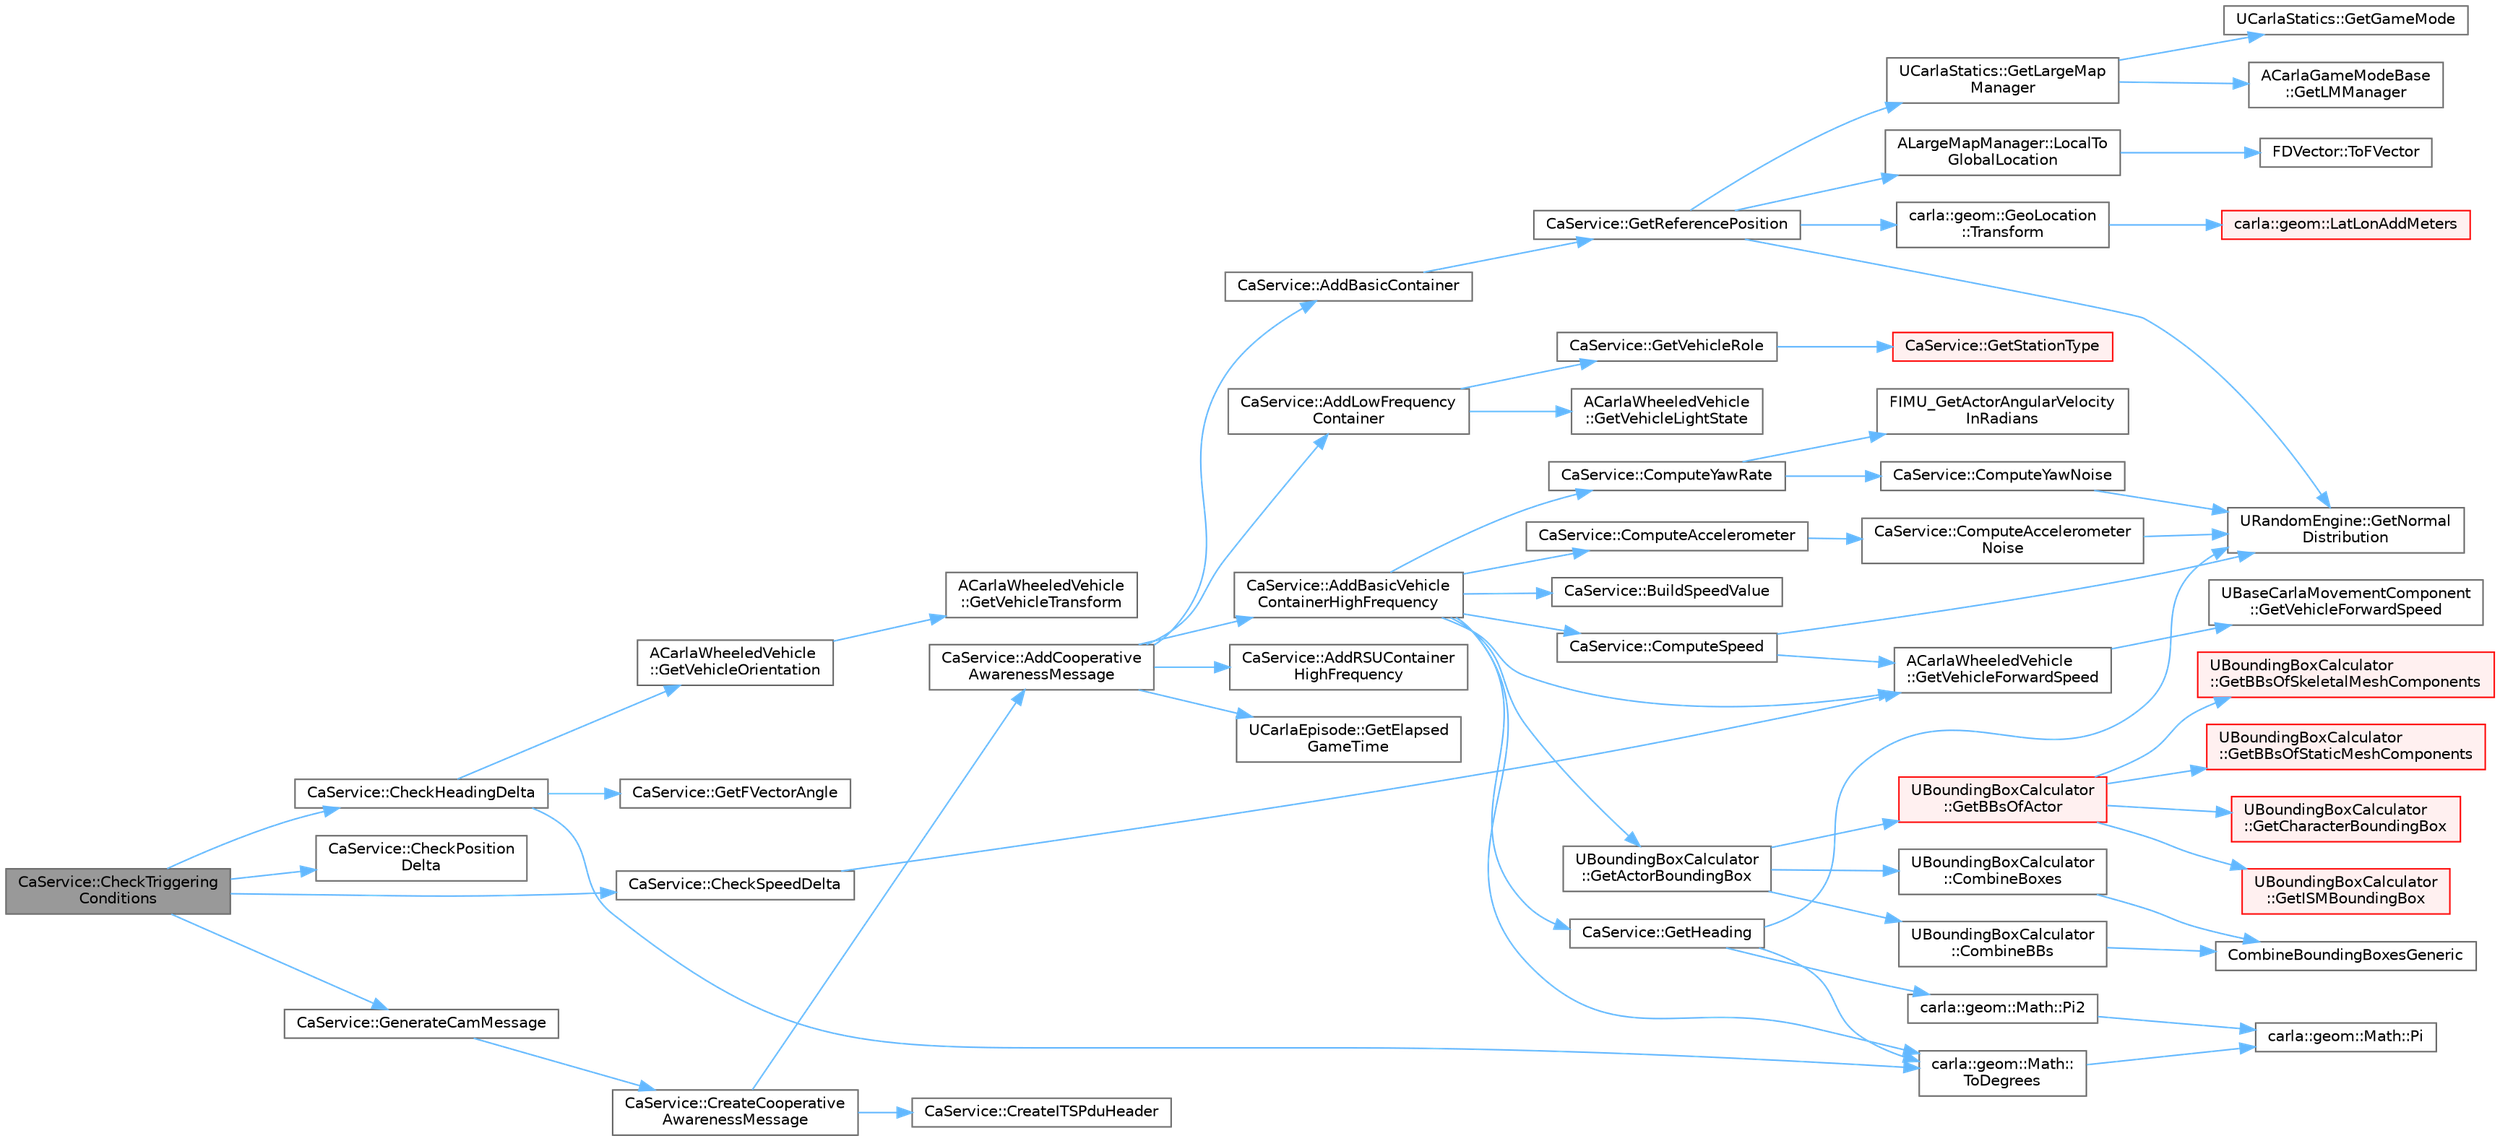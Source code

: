 digraph "CaService::CheckTriggeringConditions"
{
 // INTERACTIVE_SVG=YES
 // LATEX_PDF_SIZE
  bgcolor="transparent";
  edge [fontname=Helvetica,fontsize=10,labelfontname=Helvetica,labelfontsize=10];
  node [fontname=Helvetica,fontsize=10,shape=box,height=0.2,width=0.4];
  rankdir="LR";
  Node1 [id="Node000001",label="CaService::CheckTriggering\lConditions",height=0.2,width=0.4,color="gray40", fillcolor="grey60", style="filled", fontcolor="black",tooltip=" "];
  Node1 -> Node2 [id="edge1_Node000001_Node000002",color="steelblue1",style="solid",tooltip=" "];
  Node2 [id="Node000002",label="CaService::CheckHeadingDelta",height=0.2,width=0.4,color="grey40", fillcolor="white", style="filled",URL="$dc/d72/classCaService.html#a6ae189d50c8f10aa9272be9b2cada168",tooltip=" "];
  Node2 -> Node3 [id="edge2_Node000002_Node000003",color="steelblue1",style="solid",tooltip=" "];
  Node3 [id="Node000003",label="CaService::GetFVectorAngle",height=0.2,width=0.4,color="grey40", fillcolor="white", style="filled",URL="$dc/d72/classCaService.html#ae308df1a909d05f20455e667d69cc681",tooltip=" "];
  Node2 -> Node4 [id="edge3_Node000002_Node000004",color="steelblue1",style="solid",tooltip=" "];
  Node4 [id="Node000004",label="ACarlaWheeledVehicle\l::GetVehicleOrientation",height=0.2,width=0.4,color="grey40", fillcolor="white", style="filled",URL="$d5/d70/classACarlaWheeledVehicle.html#a3c55a38c53cbd12284876b3dd5ea9970",tooltip="Orientation vector of the vehicle, pointing forward."];
  Node4 -> Node5 [id="edge4_Node000004_Node000005",color="steelblue1",style="solid",tooltip=" "];
  Node5 [id="Node000005",label="ACarlaWheeledVehicle\l::GetVehicleTransform",height=0.2,width=0.4,color="grey40", fillcolor="white", style="filled",URL="$d5/d70/classACarlaWheeledVehicle.html#aa66156a46d350ca7b5c115eee3a2101e",tooltip="Transform of the vehicle."];
  Node2 -> Node6 [id="edge5_Node000002_Node000006",color="steelblue1",style="solid",tooltip=" "];
  Node6 [id="Node000006",label="carla::geom::Math::\lToDegrees",height=0.2,width=0.4,color="grey40", fillcolor="white", style="filled",URL="$d0/dea/classcarla_1_1geom_1_1Math.html#ae1dc5ac48cfeb15fc66176a644bcf122",tooltip=" "];
  Node6 -> Node7 [id="edge6_Node000006_Node000007",color="steelblue1",style="solid",tooltip=" "];
  Node7 [id="Node000007",label="carla::geom::Math::Pi",height=0.2,width=0.4,color="grey40", fillcolor="white", style="filled",URL="$d0/dea/classcarla_1_1geom_1_1Math.html#abb591fc2a3085df22fc224a9d77cef11",tooltip=" "];
  Node1 -> Node8 [id="edge7_Node000001_Node000008",color="steelblue1",style="solid",tooltip=" "];
  Node8 [id="Node000008",label="CaService::CheckPosition\lDelta",height=0.2,width=0.4,color="grey40", fillcolor="white", style="filled",URL="$dc/d72/classCaService.html#a9be1d6255d2ca3cc4b973ea49b9728e8",tooltip=" "];
  Node1 -> Node9 [id="edge8_Node000001_Node000009",color="steelblue1",style="solid",tooltip=" "];
  Node9 [id="Node000009",label="CaService::CheckSpeedDelta",height=0.2,width=0.4,color="grey40", fillcolor="white", style="filled",URL="$dc/d72/classCaService.html#acce07188fbf060cc9fe76d3112e800f1",tooltip=" "];
  Node9 -> Node10 [id="edge9_Node000009_Node000010",color="steelblue1",style="solid",tooltip=" "];
  Node10 [id="Node000010",label="ACarlaWheeledVehicle\l::GetVehicleForwardSpeed",height=0.2,width=0.4,color="grey40", fillcolor="white", style="filled",URL="$d5/d70/classACarlaWheeledVehicle.html#a6edcead801fe7eb5c26131370659b287",tooltip="Forward speed in cm/s. Might be negative if goes backwards."];
  Node10 -> Node11 [id="edge10_Node000010_Node000011",color="steelblue1",style="solid",tooltip=" "];
  Node11 [id="Node000011",label="UBaseCarlaMovementComponent\l::GetVehicleForwardSpeed",height=0.2,width=0.4,color="grey40", fillcolor="white", style="filled",URL="$d2/d48/classUBaseCarlaMovementComponent.html#a974cdab518603a6b54fa3e3fd8b2c68e",tooltip=" "];
  Node1 -> Node12 [id="edge11_Node000001_Node000012",color="steelblue1",style="solid",tooltip=" "];
  Node12 [id="Node000012",label="CaService::GenerateCamMessage",height=0.2,width=0.4,color="grey40", fillcolor="white", style="filled",URL="$dc/d72/classCaService.html#ac516ff7495bc32f142607fa3c18feb3e",tooltip=" "];
  Node12 -> Node13 [id="edge12_Node000012_Node000013",color="steelblue1",style="solid",tooltip=" "];
  Node13 [id="Node000013",label="CaService::CreateCooperative\lAwarenessMessage",height=0.2,width=0.4,color="grey40", fillcolor="white", style="filled",URL="$dc/d72/classCaService.html#aeed10735fdfabc90def5dc5459636d57",tooltip=" "];
  Node13 -> Node14 [id="edge13_Node000013_Node000014",color="steelblue1",style="solid",tooltip=" "];
  Node14 [id="Node000014",label="CaService::AddCooperative\lAwarenessMessage",height=0.2,width=0.4,color="grey40", fillcolor="white", style="filled",URL="$dc/d72/classCaService.html#af78a02cbfa27133b4682c7f99c3ed09e",tooltip=" "];
  Node14 -> Node15 [id="edge14_Node000014_Node000015",color="steelblue1",style="solid",tooltip=" "];
  Node15 [id="Node000015",label="CaService::AddBasicContainer",height=0.2,width=0.4,color="grey40", fillcolor="white", style="filled",URL="$dc/d72/classCaService.html#afecf9177ad7c234805ef94facc28f0b3",tooltip=" "];
  Node15 -> Node16 [id="edge15_Node000015_Node000016",color="steelblue1",style="solid",tooltip=" "];
  Node16 [id="Node000016",label="CaService::GetReferencePosition",height=0.2,width=0.4,color="grey40", fillcolor="white", style="filled",URL="$dc/d72/classCaService.html#a1afb5ef6b14dc245a4e587e680b0e519",tooltip=" "];
  Node16 -> Node17 [id="edge16_Node000016_Node000017",color="steelblue1",style="solid",tooltip=" "];
  Node17 [id="Node000017",label="UCarlaStatics::GetLargeMap\lManager",height=0.2,width=0.4,color="grey40", fillcolor="white", style="filled",URL="$d7/d1e/classUCarlaStatics.html#a8137f56360aa59de44591fce99608dc4",tooltip=" "];
  Node17 -> Node18 [id="edge17_Node000017_Node000018",color="steelblue1",style="solid",tooltip=" "];
  Node18 [id="Node000018",label="UCarlaStatics::GetGameMode",height=0.2,width=0.4,color="grey40", fillcolor="white", style="filled",URL="$d7/d1e/classUCarlaStatics.html#acf94832c60579b6d161b66447719efbc",tooltip=" "];
  Node17 -> Node19 [id="edge18_Node000017_Node000019",color="steelblue1",style="solid",tooltip=" "];
  Node19 [id="Node000019",label="ACarlaGameModeBase\l::GetLMManager",height=0.2,width=0.4,color="grey40", fillcolor="white", style="filled",URL="$db/de5/classACarlaGameModeBase.html#a6a66e9a979a5dfbdb292f8eb3f89149c",tooltip=" "];
  Node16 -> Node20 [id="edge19_Node000016_Node000020",color="steelblue1",style="solid",tooltip=" "];
  Node20 [id="Node000020",label="URandomEngine::GetNormal\lDistribution",height=0.2,width=0.4,color="grey40", fillcolor="white", style="filled",URL="$d2/d4b/classURandomEngine.html#a794f6be8c1517dba34b61f2b753cb4d3",tooltip=" "];
  Node16 -> Node21 [id="edge20_Node000016_Node000021",color="steelblue1",style="solid",tooltip=" "];
  Node21 [id="Node000021",label="ALargeMapManager::LocalTo\lGlobalLocation",height=0.2,width=0.4,color="grey40", fillcolor="white", style="filled",URL="$d9/d4b/classALargeMapManager.html#adc28142d65c3bdb83f5a6a6db9deee81",tooltip=" "];
  Node21 -> Node22 [id="edge21_Node000021_Node000022",color="steelblue1",style="solid",tooltip=" "];
  Node22 [id="Node000022",label="FDVector::ToFVector",height=0.2,width=0.4,color="grey40", fillcolor="white", style="filled",URL="$de/d7a/structFDVector.html#afcef01413fad4ebae06ee468bee88a9c",tooltip=" "];
  Node16 -> Node23 [id="edge22_Node000016_Node000023",color="steelblue1",style="solid",tooltip=" "];
  Node23 [id="Node000023",label="carla::geom::GeoLocation\l::Transform",height=0.2,width=0.4,color="grey40", fillcolor="white", style="filled",URL="$d3/df4/classcarla_1_1geom_1_1GeoLocation.html#a51aadebcf64689d1729e8b20e461485b",tooltip="Transform the given location to a GeoLocation using this as geo-reference."];
  Node23 -> Node24 [id="edge23_Node000023_Node000024",color="steelblue1",style="solid",tooltip=" "];
  Node24 [id="Node000024",label="carla::geom::LatLonAddMeters",height=0.2,width=0.4,color="red", fillcolor="#FFF0F0", style="filled",URL="$dc/dda/namespacecarla_1_1geom.html#ab563ac51c2d53544481217df7e8e6a35",tooltip="Adds meters dx/dy to given lat/lon and returns new lat/lon."];
  Node14 -> Node29 [id="edge24_Node000014_Node000029",color="steelblue1",style="solid",tooltip=" "];
  Node29 [id="Node000029",label="CaService::AddBasicVehicle\lContainerHighFrequency",height=0.2,width=0.4,color="grey40", fillcolor="white", style="filled",URL="$dc/d72/classCaService.html#aada5a11db167140445dd085b2f40a43a",tooltip=" "];
  Node29 -> Node30 [id="edge25_Node000029_Node000030",color="steelblue1",style="solid",tooltip=" "];
  Node30 [id="Node000030",label="CaService::BuildSpeedValue",height=0.2,width=0.4,color="grey40", fillcolor="white", style="filled",URL="$dc/d72/classCaService.html#ac2c20b7962d7b79a82c12c1fc31c2259",tooltip=" "];
  Node29 -> Node31 [id="edge26_Node000029_Node000031",color="steelblue1",style="solid",tooltip=" "];
  Node31 [id="Node000031",label="CaService::ComputeAccelerometer",height=0.2,width=0.4,color="grey40", fillcolor="white", style="filled",URL="$dc/d72/classCaService.html#a6e8e3ac14ecef450c6487112666ab9f6",tooltip=" "];
  Node31 -> Node32 [id="edge27_Node000031_Node000032",color="steelblue1",style="solid",tooltip=" "];
  Node32 [id="Node000032",label="CaService::ComputeAccelerometer\lNoise",height=0.2,width=0.4,color="grey40", fillcolor="white", style="filled",URL="$dc/d72/classCaService.html#a10e27f9dff760d01ab6b66beb16292c7",tooltip=" "];
  Node32 -> Node20 [id="edge28_Node000032_Node000020",color="steelblue1",style="solid",tooltip=" "];
  Node29 -> Node33 [id="edge29_Node000029_Node000033",color="steelblue1",style="solid",tooltip=" "];
  Node33 [id="Node000033",label="CaService::ComputeSpeed",height=0.2,width=0.4,color="grey40", fillcolor="white", style="filled",URL="$dc/d72/classCaService.html#ad8f9c1690dfe3d09355ef97f337d69f9",tooltip=" "];
  Node33 -> Node20 [id="edge30_Node000033_Node000020",color="steelblue1",style="solid",tooltip=" "];
  Node33 -> Node10 [id="edge31_Node000033_Node000010",color="steelblue1",style="solid",tooltip=" "];
  Node29 -> Node34 [id="edge32_Node000029_Node000034",color="steelblue1",style="solid",tooltip=" "];
  Node34 [id="Node000034",label="CaService::ComputeYawRate",height=0.2,width=0.4,color="grey40", fillcolor="white", style="filled",URL="$dc/d72/classCaService.html#a683e895384f5c2d7f7814c16d36c5308",tooltip=" "];
  Node34 -> Node35 [id="edge33_Node000034_Node000035",color="steelblue1",style="solid",tooltip=" "];
  Node35 [id="Node000035",label="CaService::ComputeYawNoise",height=0.2,width=0.4,color="grey40", fillcolor="white", style="filled",URL="$dc/d72/classCaService.html#ad442a7452d3d952e3d6cea0b88ef0c07",tooltip=" "];
  Node35 -> Node20 [id="edge34_Node000035_Node000020",color="steelblue1",style="solid",tooltip=" "];
  Node34 -> Node36 [id="edge35_Node000034_Node000036",color="steelblue1",style="solid",tooltip=" "];
  Node36 [id="Node000036",label="FIMU_GetActorAngularVelocity\lInRadians",height=0.2,width=0.4,color="grey40", fillcolor="white", style="filled",URL="$d7/d78/InertialMeasurementUnit_8cpp.html#af4975d0785257be624de10365d21740d",tooltip=" "];
  Node29 -> Node37 [id="edge36_Node000029_Node000037",color="steelblue1",style="solid",tooltip=" "];
  Node37 [id="Node000037",label="UBoundingBoxCalculator\l::GetActorBoundingBox",height=0.2,width=0.4,color="grey40", fillcolor="white", style="filled",URL="$df/d02/classUBoundingBoxCalculator.html#af7bad4e6896754f731f278a20ab7cbff",tooltip="Compute the bounding box of the given Carla actor."];
  Node37 -> Node38 [id="edge37_Node000037_Node000038",color="steelblue1",style="solid",tooltip=" "];
  Node38 [id="Node000038",label="UBoundingBoxCalculator\l::CombineBBs",height=0.2,width=0.4,color="grey40", fillcolor="white", style="filled",URL="$df/d02/classUBoundingBoxCalculator.html#adc638d4ad146b80666f002e31fb67dca",tooltip=" "];
  Node38 -> Node39 [id="edge38_Node000038_Node000039",color="steelblue1",style="solid",tooltip=" "];
  Node39 [id="Node000039",label="CombineBoundingBoxesGeneric",height=0.2,width=0.4,color="grey40", fillcolor="white", style="filled",URL="$dd/dd8/BoundingBoxCalculator_8cpp.html#add48caf167e197fab6a9c2228ad1c024",tooltip=" "];
  Node37 -> Node40 [id="edge39_Node000037_Node000040",color="steelblue1",style="solid",tooltip=" "];
  Node40 [id="Node000040",label="UBoundingBoxCalculator\l::CombineBoxes",height=0.2,width=0.4,color="grey40", fillcolor="white", style="filled",URL="$df/d02/classUBoundingBoxCalculator.html#afc2c3e04d5aa316befc5e034d66fff08",tooltip=" "];
  Node40 -> Node39 [id="edge40_Node000040_Node000039",color="steelblue1",style="solid",tooltip=" "];
  Node37 -> Node41 [id="edge41_Node000037_Node000041",color="steelblue1",style="solid",tooltip=" "];
  Node41 [id="Node000041",label="UBoundingBoxCalculator\l::GetBBsOfActor",height=0.2,width=0.4,color="red", fillcolor="#FFF0F0", style="filled",URL="$df/d02/classUBoundingBoxCalculator.html#a2c923355cb61474395e94b63c753b81b",tooltip=" "];
  Node41 -> Node42 [id="edge42_Node000041_Node000042",color="steelblue1",style="solid",tooltip=" "];
  Node42 [id="Node000042",label="UBoundingBoxCalculator\l::GetBBsOfSkeletalMeshComponents",height=0.2,width=0.4,color="red", fillcolor="#FFF0F0", style="filled",URL="$df/d02/classUBoundingBoxCalculator.html#a26b06d84b8d5990869150aaabc633072",tooltip=" "];
  Node41 -> Node46 [id="edge43_Node000041_Node000046",color="steelblue1",style="solid",tooltip=" "];
  Node46 [id="Node000046",label="UBoundingBoxCalculator\l::GetBBsOfStaticMeshComponents",height=0.2,width=0.4,color="red", fillcolor="#FFF0F0", style="filled",URL="$df/d02/classUBoundingBoxCalculator.html#ae6652aae39124e629b2cab14760fa027",tooltip=" "];
  Node41 -> Node48 [id="edge44_Node000041_Node000048",color="steelblue1",style="solid",tooltip=" "];
  Node48 [id="Node000048",label="UBoundingBoxCalculator\l::GetCharacterBoundingBox",height=0.2,width=0.4,color="red", fillcolor="#FFF0F0", style="filled",URL="$df/d02/classUBoundingBoxCalculator.html#a6f9f361b86200319b604a459008c48c0",tooltip=" "];
  Node41 -> Node49 [id="edge45_Node000041_Node000049",color="steelblue1",style="solid",tooltip=" "];
  Node49 [id="Node000049",label="UBoundingBoxCalculator\l::GetISMBoundingBox",height=0.2,width=0.4,color="red", fillcolor="#FFF0F0", style="filled",URL="$df/d02/classUBoundingBoxCalculator.html#aa5f1454b3356ef909e81b68ed5bdb2d5",tooltip=" "];
  Node29 -> Node53 [id="edge46_Node000029_Node000053",color="steelblue1",style="solid",tooltip=" "];
  Node53 [id="Node000053",label="CaService::GetHeading",height=0.2,width=0.4,color="grey40", fillcolor="white", style="filled",URL="$dc/d72/classCaService.html#a925f31b622798db03a5561de115ccd6f",tooltip=" "];
  Node53 -> Node20 [id="edge47_Node000053_Node000020",color="steelblue1",style="solid",tooltip=" "];
  Node53 -> Node54 [id="edge48_Node000053_Node000054",color="steelblue1",style="solid",tooltip=" "];
  Node54 [id="Node000054",label="carla::geom::Math::Pi2",height=0.2,width=0.4,color="grey40", fillcolor="white", style="filled",URL="$d0/dea/classcarla_1_1geom_1_1Math.html#a2b3dd5a42146720b0195024c5a3d1168",tooltip=" "];
  Node54 -> Node7 [id="edge49_Node000054_Node000007",color="steelblue1",style="solid",tooltip=" "];
  Node53 -> Node6 [id="edge50_Node000053_Node000006",color="steelblue1",style="solid",tooltip=" "];
  Node29 -> Node10 [id="edge51_Node000029_Node000010",color="steelblue1",style="solid",tooltip=" "];
  Node29 -> Node6 [id="edge52_Node000029_Node000006",color="steelblue1",style="solid",tooltip=" "];
  Node14 -> Node55 [id="edge53_Node000014_Node000055",color="steelblue1",style="solid",tooltip=" "];
  Node55 [id="Node000055",label="CaService::AddLowFrequency\lContainer",height=0.2,width=0.4,color="grey40", fillcolor="white", style="filled",URL="$dc/d72/classCaService.html#aa68ab6668f5f288ec1eced088465fb75",tooltip=" "];
  Node55 -> Node56 [id="edge54_Node000055_Node000056",color="steelblue1",style="solid",tooltip=" "];
  Node56 [id="Node000056",label="ACarlaWheeledVehicle\l::GetVehicleLightState",height=0.2,width=0.4,color="grey40", fillcolor="white", style="filled",URL="$d5/d70/classACarlaWheeledVehicle.html#a1d146bae89f84b6caccdacfa03f8c498",tooltip=" "];
  Node55 -> Node57 [id="edge55_Node000055_Node000057",color="steelblue1",style="solid",tooltip=" "];
  Node57 [id="Node000057",label="CaService::GetVehicleRole",height=0.2,width=0.4,color="grey40", fillcolor="white", style="filled",URL="$dc/d72/classCaService.html#ac397149ba82d955896c5ea232b08a572",tooltip=" "];
  Node57 -> Node58 [id="edge56_Node000057_Node000058",color="steelblue1",style="solid",tooltip=" "];
  Node58 [id="Node000058",label="CaService::GetStationType",height=0.2,width=0.4,color="red", fillcolor="#FFF0F0", style="filled",URL="$dc/d72/classCaService.html#a7105f7ab694ddaea0197a56de24b73b3",tooltip=" "];
  Node14 -> Node64 [id="edge57_Node000014_Node000064",color="steelblue1",style="solid",tooltip=" "];
  Node64 [id="Node000064",label="CaService::AddRSUContainer\lHighFrequency",height=0.2,width=0.4,color="grey40", fillcolor="white", style="filled",URL="$dc/d72/classCaService.html#ae1586ca1148093687af8911694adcde2",tooltip=" "];
  Node14 -> Node65 [id="edge58_Node000014_Node000065",color="steelblue1",style="solid",tooltip=" "];
  Node65 [id="Node000065",label="UCarlaEpisode::GetElapsed\lGameTime",height=0.2,width=0.4,color="grey40", fillcolor="white", style="filled",URL="$dc/d84/classUCarlaEpisode.html#a773152c8a02ce0d36133abfd81df4045",tooltip="Game seconds since the start of this episode."];
  Node13 -> Node66 [id="edge59_Node000013_Node000066",color="steelblue1",style="solid",tooltip=" "];
  Node66 [id="Node000066",label="CaService::CreateITSPduHeader",height=0.2,width=0.4,color="grey40", fillcolor="white", style="filled",URL="$dc/d72/classCaService.html#a0d759f1a3f3c49917ea07e81b0693e1f",tooltip=" "];
}
